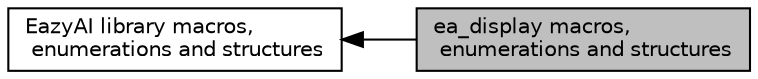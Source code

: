 digraph "ea_display macros, enumerations and structures"
{
  bgcolor="transparent";
  edge [fontname="Helvetica",fontsize="10",labelfontname="Helvetica",labelfontsize="10"];
  node [fontname="Helvetica",fontsize="10",shape=box];
  rankdir=LR;
  Node2 [label="EazyAI library macros,\l enumerations and structures",height=0.2,width=0.4,color="black",URL="$de/d5b/group__eazyai-api-helper.html",tooltip="Definition of macros, enumerations and structures in EazyAI library."];
  Node1 [label="ea_display macros,\l enumerations and structures",height=0.2,width=0.4,color="black", fillcolor="grey75", style="filled", fontcolor="black",tooltip="Definition of ea_display macros, enumerations and structures."];
  Node2->Node1 [shape=plaintext, dir="back", style="solid"];
}
